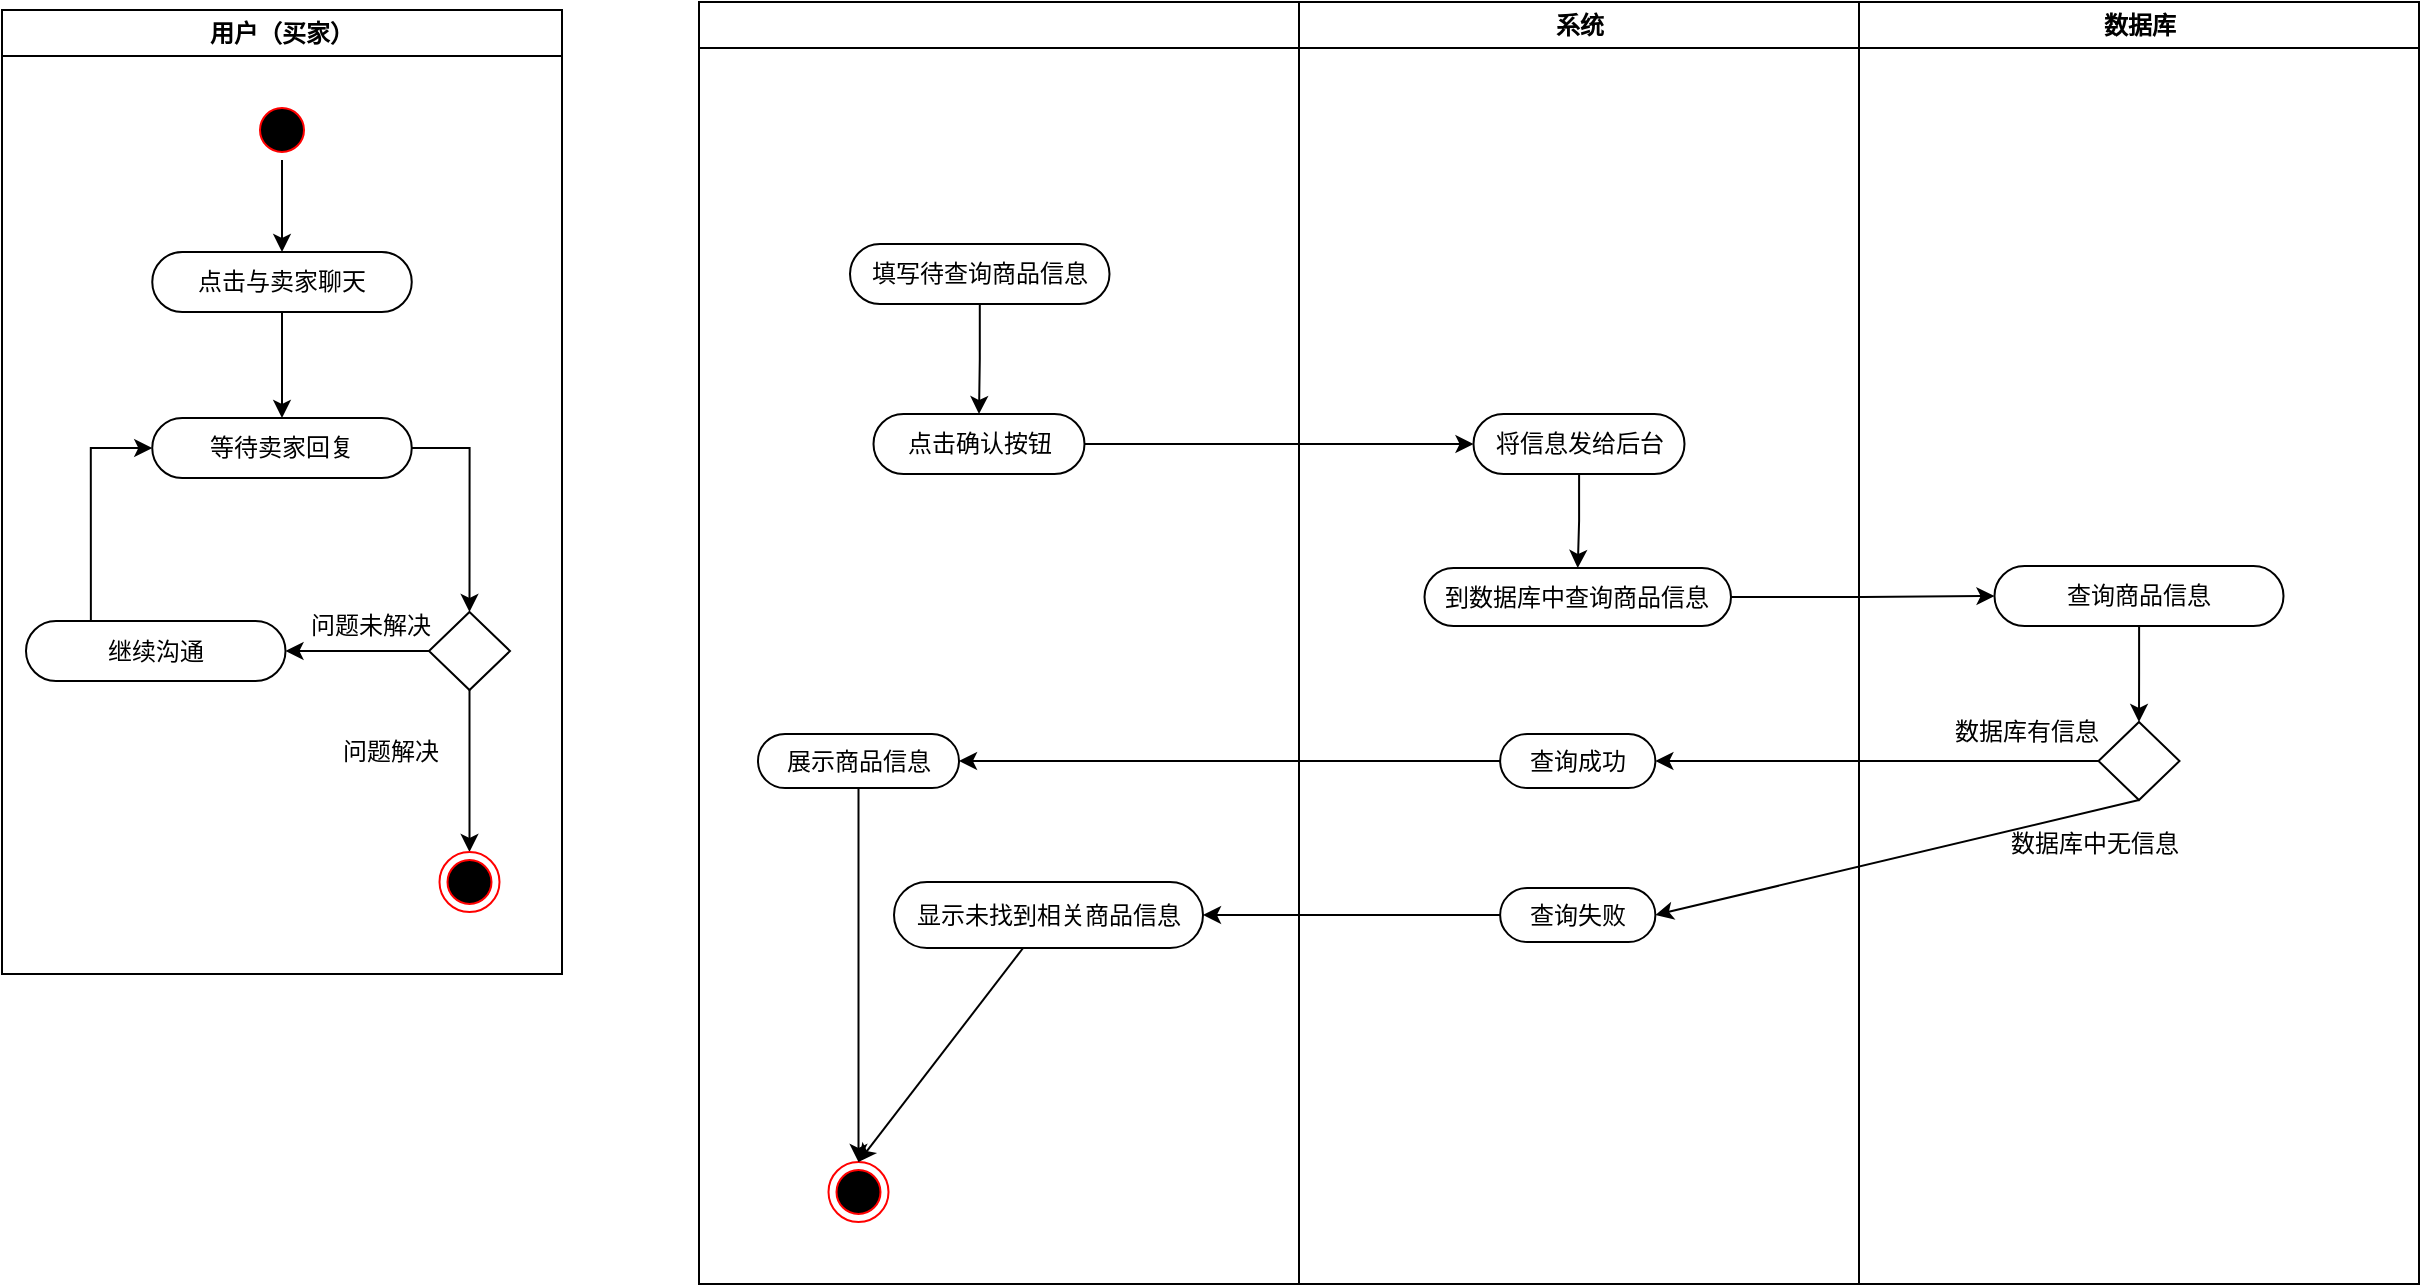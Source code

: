 <mxfile version="17.4.5" type="github">
  <diagram id="lZV9T5YeFKBaIqcgxgtJ" name="第 1 页">
    <mxGraphModel dx="1219" dy="655" grid="0" gridSize="10" guides="1" tooltips="1" connect="1" arrows="1" fold="1" page="1" pageScale="1" pageWidth="1169" pageHeight="827" math="0" shadow="0">
      <root>
        <mxCell id="0" />
        <mxCell id="1" parent="0" />
        <mxCell id="f9Jzb7x3AYHOoAjtL0F8-1" value="用户（买家）" style="swimlane;whiteSpace=wrap" vertex="1" parent="1">
          <mxGeometry x="96" y="132" width="280" height="482" as="geometry" />
        </mxCell>
        <mxCell id="f9Jzb7x3AYHOoAjtL0F8-2" style="edgeStyle=orthogonalEdgeStyle;rounded=0;orthogonalLoop=1;jettySize=auto;html=1;entryX=0.5;entryY=0;entryDx=0;entryDy=0;" edge="1" parent="f9Jzb7x3AYHOoAjtL0F8-1" source="f9Jzb7x3AYHOoAjtL0F8-3" target="f9Jzb7x3AYHOoAjtL0F8-4">
          <mxGeometry relative="1" as="geometry" />
        </mxCell>
        <mxCell id="f9Jzb7x3AYHOoAjtL0F8-3" value="" style="ellipse;shape=startState;fillColor=#000000;strokeColor=#ff0000;" vertex="1" parent="f9Jzb7x3AYHOoAjtL0F8-1">
          <mxGeometry x="125" y="45" width="30" height="30" as="geometry" />
        </mxCell>
        <mxCell id="f9Jzb7x3AYHOoAjtL0F8-34" style="edgeStyle=orthogonalEdgeStyle;rounded=0;orthogonalLoop=1;jettySize=auto;html=1;entryX=0.5;entryY=0;entryDx=0;entryDy=0;" edge="1" parent="f9Jzb7x3AYHOoAjtL0F8-1" source="f9Jzb7x3AYHOoAjtL0F8-4" target="f9Jzb7x3AYHOoAjtL0F8-33">
          <mxGeometry relative="1" as="geometry" />
        </mxCell>
        <mxCell id="f9Jzb7x3AYHOoAjtL0F8-4" value="点击与卖家聊天" style="rounded=1;whiteSpace=wrap;html=1;arcSize=50;" vertex="1" parent="f9Jzb7x3AYHOoAjtL0F8-1">
          <mxGeometry x="75.13" y="121" width="129.75" height="30" as="geometry" />
        </mxCell>
        <mxCell id="f9Jzb7x3AYHOoAjtL0F8-36" style="edgeStyle=orthogonalEdgeStyle;rounded=0;orthogonalLoop=1;jettySize=auto;html=1;entryX=0.5;entryY=0;entryDx=0;entryDy=0;" edge="1" parent="f9Jzb7x3AYHOoAjtL0F8-1" source="f9Jzb7x3AYHOoAjtL0F8-33" target="f9Jzb7x3AYHOoAjtL0F8-35">
          <mxGeometry relative="1" as="geometry" />
        </mxCell>
        <mxCell id="f9Jzb7x3AYHOoAjtL0F8-33" value="等待卖家回复" style="rounded=1;whiteSpace=wrap;html=1;arcSize=50;" vertex="1" parent="f9Jzb7x3AYHOoAjtL0F8-1">
          <mxGeometry x="75.12" y="204" width="129.75" height="30" as="geometry" />
        </mxCell>
        <mxCell id="f9Jzb7x3AYHOoAjtL0F8-39" style="edgeStyle=orthogonalEdgeStyle;rounded=0;orthogonalLoop=1;jettySize=auto;html=1;entryX=1;entryY=0.5;entryDx=0;entryDy=0;" edge="1" parent="f9Jzb7x3AYHOoAjtL0F8-1" source="f9Jzb7x3AYHOoAjtL0F8-35" target="f9Jzb7x3AYHOoAjtL0F8-37">
          <mxGeometry relative="1" as="geometry" />
        </mxCell>
        <mxCell id="f9Jzb7x3AYHOoAjtL0F8-41" style="edgeStyle=orthogonalEdgeStyle;rounded=0;orthogonalLoop=1;jettySize=auto;html=1;entryX=0.5;entryY=0;entryDx=0;entryDy=0;" edge="1" parent="f9Jzb7x3AYHOoAjtL0F8-1" source="f9Jzb7x3AYHOoAjtL0F8-35" target="f9Jzb7x3AYHOoAjtL0F8-40">
          <mxGeometry relative="1" as="geometry" />
        </mxCell>
        <mxCell id="f9Jzb7x3AYHOoAjtL0F8-35" value="" style="rhombus;whiteSpace=wrap;html=1;" vertex="1" parent="f9Jzb7x3AYHOoAjtL0F8-1">
          <mxGeometry x="213.5" y="301" width="40.5" height="39" as="geometry" />
        </mxCell>
        <mxCell id="f9Jzb7x3AYHOoAjtL0F8-44" style="edgeStyle=orthogonalEdgeStyle;rounded=0;orthogonalLoop=1;jettySize=auto;html=1;exitX=0.25;exitY=0;exitDx=0;exitDy=0;entryX=0;entryY=0.5;entryDx=0;entryDy=0;" edge="1" parent="f9Jzb7x3AYHOoAjtL0F8-1" source="f9Jzb7x3AYHOoAjtL0F8-37" target="f9Jzb7x3AYHOoAjtL0F8-33">
          <mxGeometry relative="1" as="geometry" />
        </mxCell>
        <mxCell id="f9Jzb7x3AYHOoAjtL0F8-37" value="继续沟通" style="rounded=1;whiteSpace=wrap;html=1;arcSize=50;" vertex="1" parent="f9Jzb7x3AYHOoAjtL0F8-1">
          <mxGeometry x="12" y="305.5" width="129.75" height="30" as="geometry" />
        </mxCell>
        <mxCell id="f9Jzb7x3AYHOoAjtL0F8-40" value="" style="ellipse;html=1;shape=endState;fillColor=#000000;strokeColor=#ff0000;" vertex="1" parent="f9Jzb7x3AYHOoAjtL0F8-1">
          <mxGeometry x="218.75" y="421" width="30" height="30" as="geometry" />
        </mxCell>
        <mxCell id="f9Jzb7x3AYHOoAjtL0F8-42" value="问题解决" style="text;html=1;align=center;verticalAlign=middle;resizable=0;points=[];autosize=1;strokeColor=none;fillColor=none;" vertex="1" parent="f9Jzb7x3AYHOoAjtL0F8-1">
          <mxGeometry x="165" y="362" width="58" height="18" as="geometry" />
        </mxCell>
        <mxCell id="f9Jzb7x3AYHOoAjtL0F8-5" value="" style="swimlane;whiteSpace=wrap" vertex="1" parent="1">
          <mxGeometry x="444.5" y="128" width="300" height="641" as="geometry" />
        </mxCell>
        <mxCell id="f9Jzb7x3AYHOoAjtL0F8-6" style="edgeStyle=orthogonalEdgeStyle;rounded=0;orthogonalLoop=1;jettySize=auto;html=1;entryX=0.5;entryY=0;entryDx=0;entryDy=0;" edge="1" parent="f9Jzb7x3AYHOoAjtL0F8-5" source="f9Jzb7x3AYHOoAjtL0F8-7" target="f9Jzb7x3AYHOoAjtL0F8-8">
          <mxGeometry relative="1" as="geometry" />
        </mxCell>
        <mxCell id="f9Jzb7x3AYHOoAjtL0F8-7" value="填写待查询商品信息" style="rounded=1;whiteSpace=wrap;html=1;arcSize=50;" vertex="1" parent="f9Jzb7x3AYHOoAjtL0F8-5">
          <mxGeometry x="75.5" y="121" width="129.75" height="30" as="geometry" />
        </mxCell>
        <mxCell id="f9Jzb7x3AYHOoAjtL0F8-8" value="点击确认按钮" style="rounded=1;whiteSpace=wrap;html=1;arcSize=50;" vertex="1" parent="f9Jzb7x3AYHOoAjtL0F8-5">
          <mxGeometry x="87.25" y="206" width="105.5" height="30" as="geometry" />
        </mxCell>
        <mxCell id="f9Jzb7x3AYHOoAjtL0F8-9" value="" style="ellipse;html=1;shape=endState;fillColor=#000000;strokeColor=#ff0000;" vertex="1" parent="f9Jzb7x3AYHOoAjtL0F8-5">
          <mxGeometry x="64.75" y="580" width="30" height="30" as="geometry" />
        </mxCell>
        <mxCell id="f9Jzb7x3AYHOoAjtL0F8-10" style="edgeStyle=none;rounded=0;orthogonalLoop=1;jettySize=auto;html=1;entryX=0.5;entryY=0;entryDx=0;entryDy=0;" edge="1" parent="f9Jzb7x3AYHOoAjtL0F8-5" source="f9Jzb7x3AYHOoAjtL0F8-11" target="f9Jzb7x3AYHOoAjtL0F8-9">
          <mxGeometry relative="1" as="geometry" />
        </mxCell>
        <mxCell id="f9Jzb7x3AYHOoAjtL0F8-11" value="展示商品信息" style="rounded=1;whiteSpace=wrap;html=1;arcSize=50;" vertex="1" parent="f9Jzb7x3AYHOoAjtL0F8-5">
          <mxGeometry x="29.5" y="366" width="100.5" height="27" as="geometry" />
        </mxCell>
        <mxCell id="f9Jzb7x3AYHOoAjtL0F8-12" style="edgeStyle=none;rounded=0;orthogonalLoop=1;jettySize=auto;html=1;entryX=0.5;entryY=0;entryDx=0;entryDy=0;" edge="1" parent="f9Jzb7x3AYHOoAjtL0F8-5" source="f9Jzb7x3AYHOoAjtL0F8-13" target="f9Jzb7x3AYHOoAjtL0F8-9">
          <mxGeometry relative="1" as="geometry" />
        </mxCell>
        <mxCell id="f9Jzb7x3AYHOoAjtL0F8-13" value="显示未找到相关商品信息" style="rounded=1;whiteSpace=wrap;html=1;arcSize=50;" vertex="1" parent="f9Jzb7x3AYHOoAjtL0F8-5">
          <mxGeometry x="97.5" y="440" width="154.5" height="33" as="geometry" />
        </mxCell>
        <mxCell id="f9Jzb7x3AYHOoAjtL0F8-14" value="系统" style="swimlane;whiteSpace=wrap" vertex="1" parent="1">
          <mxGeometry x="744.5" y="128" width="280" height="641" as="geometry" />
        </mxCell>
        <mxCell id="f9Jzb7x3AYHOoAjtL0F8-15" style="edgeStyle=orthogonalEdgeStyle;rounded=0;orthogonalLoop=1;jettySize=auto;html=1;entryX=0.5;entryY=0;entryDx=0;entryDy=0;" edge="1" parent="f9Jzb7x3AYHOoAjtL0F8-14" source="f9Jzb7x3AYHOoAjtL0F8-16" target="f9Jzb7x3AYHOoAjtL0F8-17">
          <mxGeometry relative="1" as="geometry" />
        </mxCell>
        <mxCell id="f9Jzb7x3AYHOoAjtL0F8-16" value="将信息发给后台" style="rounded=1;whiteSpace=wrap;html=1;arcSize=50;" vertex="1" parent="f9Jzb7x3AYHOoAjtL0F8-14">
          <mxGeometry x="87.25" y="206" width="105.5" height="30" as="geometry" />
        </mxCell>
        <mxCell id="f9Jzb7x3AYHOoAjtL0F8-17" value="到数据库中查询商品信息" style="rounded=1;whiteSpace=wrap;html=1;arcSize=50;" vertex="1" parent="f9Jzb7x3AYHOoAjtL0F8-14">
          <mxGeometry x="62.75" y="283" width="153.25" height="29" as="geometry" />
        </mxCell>
        <mxCell id="f9Jzb7x3AYHOoAjtL0F8-18" value="查询成功" style="rounded=1;whiteSpace=wrap;html=1;arcSize=50;" vertex="1" parent="f9Jzb7x3AYHOoAjtL0F8-14">
          <mxGeometry x="100.57" y="366" width="77.62" height="27" as="geometry" />
        </mxCell>
        <mxCell id="f9Jzb7x3AYHOoAjtL0F8-19" value="查询失败" style="rounded=1;whiteSpace=wrap;html=1;arcSize=50;" vertex="1" parent="f9Jzb7x3AYHOoAjtL0F8-14">
          <mxGeometry x="100.57" y="443" width="77.62" height="27" as="geometry" />
        </mxCell>
        <mxCell id="f9Jzb7x3AYHOoAjtL0F8-20" value="数据库" style="swimlane;whiteSpace=wrap" vertex="1" parent="1">
          <mxGeometry x="1024.5" y="128" width="280" height="641" as="geometry" />
        </mxCell>
        <mxCell id="f9Jzb7x3AYHOoAjtL0F8-21" style="edgeStyle=orthogonalEdgeStyle;rounded=0;orthogonalLoop=1;jettySize=auto;html=1;entryX=0.5;entryY=0;entryDx=0;entryDy=0;" edge="1" parent="f9Jzb7x3AYHOoAjtL0F8-20" source="f9Jzb7x3AYHOoAjtL0F8-22" target="f9Jzb7x3AYHOoAjtL0F8-23">
          <mxGeometry relative="1" as="geometry" />
        </mxCell>
        <mxCell id="f9Jzb7x3AYHOoAjtL0F8-22" value="查询商品信息" style="rounded=1;whiteSpace=wrap;html=1;arcSize=50;" vertex="1" parent="f9Jzb7x3AYHOoAjtL0F8-20">
          <mxGeometry x="67.75" y="282" width="144.5" height="30" as="geometry" />
        </mxCell>
        <mxCell id="f9Jzb7x3AYHOoAjtL0F8-23" value="" style="rhombus;whiteSpace=wrap;html=1;" vertex="1" parent="f9Jzb7x3AYHOoAjtL0F8-20">
          <mxGeometry x="119.75" y="360" width="40.5" height="39" as="geometry" />
        </mxCell>
        <mxCell id="f9Jzb7x3AYHOoAjtL0F8-24" value="数据库有信息" style="text;html=1;align=center;verticalAlign=middle;resizable=0;points=[];autosize=1;strokeColor=none;fillColor=none;" vertex="1" parent="f9Jzb7x3AYHOoAjtL0F8-20">
          <mxGeometry x="42.5" y="356" width="82" height="18" as="geometry" />
        </mxCell>
        <mxCell id="f9Jzb7x3AYHOoAjtL0F8-25" value="数据库中无信息" style="text;html=1;align=center;verticalAlign=middle;resizable=0;points=[];autosize=1;strokeColor=none;fillColor=none;" vertex="1" parent="f9Jzb7x3AYHOoAjtL0F8-20">
          <mxGeometry x="70.5" y="412" width="94" height="18" as="geometry" />
        </mxCell>
        <mxCell id="f9Jzb7x3AYHOoAjtL0F8-27" style="edgeStyle=orthogonalEdgeStyle;rounded=0;orthogonalLoop=1;jettySize=auto;html=1;entryX=0;entryY=0.5;entryDx=0;entryDy=0;" edge="1" parent="1" source="f9Jzb7x3AYHOoAjtL0F8-8" target="f9Jzb7x3AYHOoAjtL0F8-16">
          <mxGeometry relative="1" as="geometry" />
        </mxCell>
        <mxCell id="f9Jzb7x3AYHOoAjtL0F8-28" style="edgeStyle=orthogonalEdgeStyle;rounded=0;orthogonalLoop=1;jettySize=auto;html=1;entryX=0;entryY=0.5;entryDx=0;entryDy=0;" edge="1" parent="1" source="f9Jzb7x3AYHOoAjtL0F8-17" target="f9Jzb7x3AYHOoAjtL0F8-22">
          <mxGeometry relative="1" as="geometry" />
        </mxCell>
        <mxCell id="f9Jzb7x3AYHOoAjtL0F8-29" style="edgeStyle=orthogonalEdgeStyle;rounded=0;orthogonalLoop=1;jettySize=auto;html=1;entryX=1;entryY=0.5;entryDx=0;entryDy=0;" edge="1" parent="1" source="f9Jzb7x3AYHOoAjtL0F8-23" target="f9Jzb7x3AYHOoAjtL0F8-18">
          <mxGeometry relative="1" as="geometry" />
        </mxCell>
        <mxCell id="f9Jzb7x3AYHOoAjtL0F8-30" style="rounded=0;orthogonalLoop=1;jettySize=auto;html=1;entryX=1;entryY=0.5;entryDx=0;entryDy=0;exitX=0.5;exitY=1;exitDx=0;exitDy=0;" edge="1" parent="1" source="f9Jzb7x3AYHOoAjtL0F8-23" target="f9Jzb7x3AYHOoAjtL0F8-19">
          <mxGeometry relative="1" as="geometry" />
        </mxCell>
        <mxCell id="f9Jzb7x3AYHOoAjtL0F8-31" style="edgeStyle=none;rounded=0;orthogonalLoop=1;jettySize=auto;html=1;entryX=1;entryY=0.5;entryDx=0;entryDy=0;" edge="1" parent="1" source="f9Jzb7x3AYHOoAjtL0F8-18" target="f9Jzb7x3AYHOoAjtL0F8-11">
          <mxGeometry relative="1" as="geometry" />
        </mxCell>
        <mxCell id="f9Jzb7x3AYHOoAjtL0F8-32" style="edgeStyle=none;rounded=0;orthogonalLoop=1;jettySize=auto;html=1;entryX=1;entryY=0.5;entryDx=0;entryDy=0;" edge="1" parent="1" source="f9Jzb7x3AYHOoAjtL0F8-19" target="f9Jzb7x3AYHOoAjtL0F8-13">
          <mxGeometry relative="1" as="geometry" />
        </mxCell>
        <mxCell id="f9Jzb7x3AYHOoAjtL0F8-43" value="问题未解决" style="text;html=1;align=center;verticalAlign=middle;resizable=0;points=[];autosize=1;strokeColor=none;fillColor=none;" vertex="1" parent="1">
          <mxGeometry x="245" y="431" width="70" height="18" as="geometry" />
        </mxCell>
      </root>
    </mxGraphModel>
  </diagram>
</mxfile>
